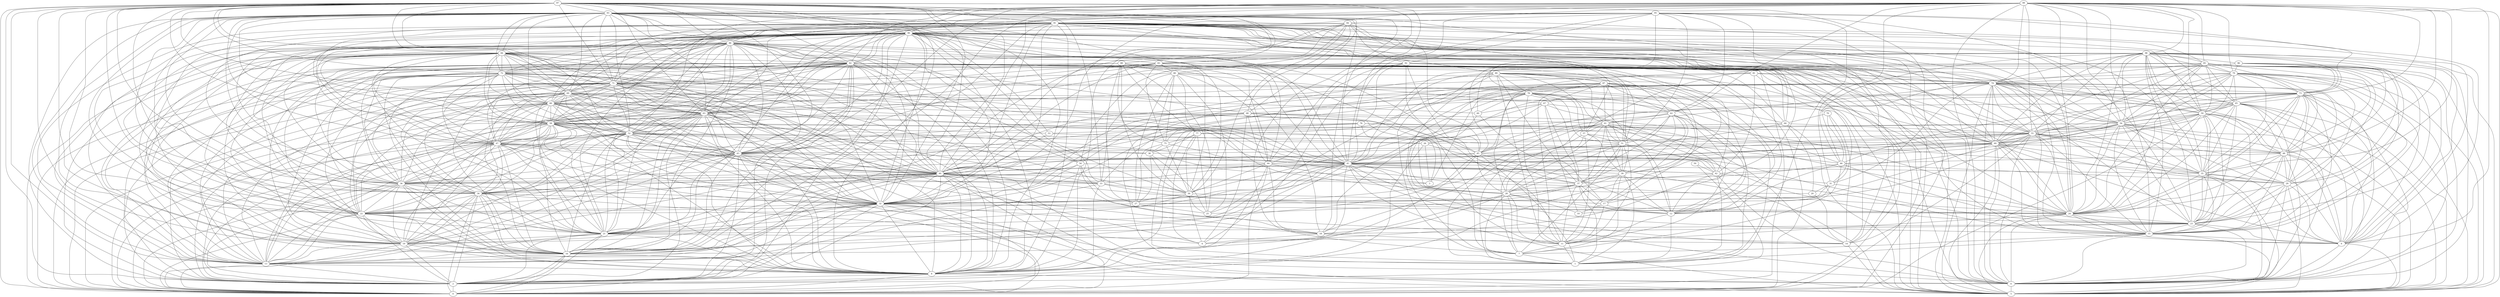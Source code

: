 digraph "sensornet-topology" {
label = "";
rankdir="BT";"0"->"2" [arrowhead = "both"] 
"0"->"8" [arrowhead = "both"] 
"0"->"13" [arrowhead = "both"] 
"0"->"16" [arrowhead = "both"] 
"0"->"19" [arrowhead = "both"] 
"0"->"21" [arrowhead = "both"] 
"0"->"22" [arrowhead = "both"] 
"0"->"32" [arrowhead = "both"] 
"0"->"34" [arrowhead = "both"] 
"0"->"36" [arrowhead = "both"] 
"0"->"40" [arrowhead = "both"] 
"0"->"43" [arrowhead = "both"] 
"0"->"44" [arrowhead = "both"] 
"0"->"47" [arrowhead = "both"] 
"0"->"52" [arrowhead = "both"] 
"0"->"58" [arrowhead = "both"] 
"0"->"59" [arrowhead = "both"] 
"0"->"63" [arrowhead = "both"] 
"0"->"66" [arrowhead = "both"] 
"0"->"69" [arrowhead = "both"] 
"0"->"71" [arrowhead = "both"] 
"0"->"72" [arrowhead = "both"] 
"0"->"82" [arrowhead = "both"] 
"0"->"84" [arrowhead = "both"] 
"0"->"86" [arrowhead = "both"] 
"0"->"90" [arrowhead = "both"] 
"0"->"93" [arrowhead = "both"] 
"0"->"94" [arrowhead = "both"] 
"0"->"97" [arrowhead = "both"] 
"1"->"7" [arrowhead = "both"] 
"1"->"11" [arrowhead = "both"] 
"1"->"12" [arrowhead = "both"] 
"1"->"15" [arrowhead = "both"] 
"1"->"28" [arrowhead = "both"] 
"1"->"37" [arrowhead = "both"] 
"1"->"39" [arrowhead = "both"] 
"1"->"42" [arrowhead = "both"] 
"1"->"45" [arrowhead = "both"] 
"1"->"52" [arrowhead = "both"] 
"1"->"57" [arrowhead = "both"] 
"1"->"61" [arrowhead = "both"] 
"1"->"62" [arrowhead = "both"] 
"1"->"78" [arrowhead = "both"] 
"1"->"87" [arrowhead = "both"] 
"1"->"89" [arrowhead = "both"] 
"1"->"95" [arrowhead = "both"] 
"2"->"8" [arrowhead = "both"] 
"2"->"13" [arrowhead = "both"] 
"2"->"16" [arrowhead = "both"] 
"2"->"19" [arrowhead = "both"] 
"2"->"21" [arrowhead = "both"] 
"2"->"22" [arrowhead = "both"] 
"2"->"26" [arrowhead = "both"] 
"2"->"32" [arrowhead = "both"] 
"2"->"34" [arrowhead = "both"] 
"2"->"36" [arrowhead = "both"] 
"2"->"40" [arrowhead = "both"] 
"2"->"43" [arrowhead = "both"] 
"2"->"47" [arrowhead = "both"] 
"2"->"49" [arrowhead = "both"] 
"2"->"50" [arrowhead = "both"] 
"2"->"58" [arrowhead = "both"] 
"2"->"63" [arrowhead = "both"] 
"2"->"66" [arrowhead = "both"] 
"2"->"69" [arrowhead = "both"] 
"2"->"71" [arrowhead = "both"] 
"2"->"72" [arrowhead = "both"] 
"2"->"82" [arrowhead = "both"] 
"2"->"84" [arrowhead = "both"] 
"2"->"86" [arrowhead = "both"] 
"2"->"90" [arrowhead = "both"] 
"2"->"93" [arrowhead = "both"] 
"2"->"97" [arrowhead = "both"] 
"3"->"26" [arrowhead = "both"] 
"3"->"40" [arrowhead = "both"] 
"3"->"52" [arrowhead = "both"] 
"3"->"74" [arrowhead = "both"] 
"3"->"76" [arrowhead = "both"] 
"4"->"18" [arrowhead = "both"] 
"4"->"30" [arrowhead = "both"] 
"4"->"34" [arrowhead = "both"] 
"4"->"42" [arrowhead = "both"] 
"4"->"68" [arrowhead = "both"] 
"4"->"69" [arrowhead = "both"] 
"4"->"77" [arrowhead = "both"] 
"4"->"92" [arrowhead = "both"] 
"5"->"6" [arrowhead = "both"] 
"5"->"9" [arrowhead = "both"] 
"5"->"14" [arrowhead = "both"] 
"5"->"15" [arrowhead = "both"] 
"5"->"24" [arrowhead = "both"] 
"5"->"26" [arrowhead = "both"] 
"5"->"29" [arrowhead = "both"] 
"5"->"32" [arrowhead = "both"] 
"5"->"35" [arrowhead = "both"] 
"5"->"40" [arrowhead = "both"] 
"5"->"41" [arrowhead = "both"] 
"5"->"48" [arrowhead = "both"] 
"5"->"49" [arrowhead = "both"] 
"5"->"56" [arrowhead = "both"] 
"5"->"59" [arrowhead = "both"] 
"5"->"64" [arrowhead = "both"] 
"5"->"65" [arrowhead = "both"] 
"5"->"73" [arrowhead = "both"] 
"5"->"74" [arrowhead = "both"] 
"5"->"79" [arrowhead = "both"] 
"5"->"82" [arrowhead = "both"] 
"5"->"85" [arrowhead = "both"] 
"5"->"90" [arrowhead = "both"] 
"5"->"91" [arrowhead = "both"] 
"5"->"97" [arrowhead = "both"] 
"5"->"98" [arrowhead = "both"] 
"5"->"99" [arrowhead = "both"] 
"6"->"8" [arrowhead = "both"] 
"6"->"9" [arrowhead = "both"] 
"6"->"15" [arrowhead = "both"] 
"6"->"23" [arrowhead = "both"] 
"6"->"24" [arrowhead = "both"] 
"6"->"29" [arrowhead = "both"] 
"6"->"32" [arrowhead = "both"] 
"6"->"35" [arrowhead = "both"] 
"6"->"40" [arrowhead = "both"] 
"6"->"41" [arrowhead = "both"] 
"6"->"42" [arrowhead = "both"] 
"6"->"48" [arrowhead = "both"] 
"6"->"49" [arrowhead = "both"] 
"6"->"55" [arrowhead = "both"] 
"6"->"59" [arrowhead = "both"] 
"6"->"65" [arrowhead = "both"] 
"6"->"73" [arrowhead = "both"] 
"6"->"74" [arrowhead = "both"] 
"6"->"79" [arrowhead = "both"] 
"6"->"82" [arrowhead = "both"] 
"6"->"85" [arrowhead = "both"] 
"6"->"90" [arrowhead = "both"] 
"6"->"91" [arrowhead = "both"] 
"6"->"98" [arrowhead = "both"] 
"6"->"99" [arrowhead = "both"] 
"7"->"11" [arrowhead = "both"] 
"7"->"15" [arrowhead = "both"] 
"7"->"28" [arrowhead = "both"] 
"7"->"39" [arrowhead = "both"] 
"7"->"46" [arrowhead = "both"] 
"7"->"51" [arrowhead = "both"] 
"7"->"61" [arrowhead = "both"] 
"7"->"78" [arrowhead = "both"] 
"7"->"89" [arrowhead = "both"] 
"7"->"92" [arrowhead = "both"] 
"7"->"97" [arrowhead = "both"] 
"8"->"13" [arrowhead = "both"] 
"8"->"16" [arrowhead = "both"] 
"8"->"19" [arrowhead = "both"] 
"8"->"21" [arrowhead = "both"] 
"8"->"22" [arrowhead = "both"] 
"8"->"32" [arrowhead = "both"] 
"8"->"33" [arrowhead = "both"] 
"8"->"34" [arrowhead = "both"] 
"8"->"36" [arrowhead = "both"] 
"8"->"40" [arrowhead = "both"] 
"8"->"41" [arrowhead = "both"] 
"8"->"43" [arrowhead = "both"] 
"8"->"44" [arrowhead = "both"] 
"8"->"45" [arrowhead = "both"] 
"8"->"47" [arrowhead = "both"] 
"8"->"52" [arrowhead = "both"] 
"8"->"54" [arrowhead = "both"] 
"8"->"63" [arrowhead = "both"] 
"8"->"66" [arrowhead = "both"] 
"8"->"69" [arrowhead = "both"] 
"8"->"71" [arrowhead = "both"] 
"8"->"72" [arrowhead = "both"] 
"8"->"76" [arrowhead = "both"] 
"8"->"82" [arrowhead = "both"] 
"8"->"84" [arrowhead = "both"] 
"8"->"86" [arrowhead = "both"] 
"8"->"90" [arrowhead = "both"] 
"8"->"91" [arrowhead = "both"] 
"8"->"93" [arrowhead = "both"] 
"8"->"94" [arrowhead = "both"] 
"8"->"97" [arrowhead = "both"] 
"9"->"15" [arrowhead = "both"] 
"9"->"23" [arrowhead = "both"] 
"9"->"24" [arrowhead = "both"] 
"9"->"29" [arrowhead = "both"] 
"9"->"35" [arrowhead = "both"] 
"9"->"41" [arrowhead = "both"] 
"9"->"48" [arrowhead = "both"] 
"9"->"49" [arrowhead = "both"] 
"9"->"55" [arrowhead = "both"] 
"9"->"56" [arrowhead = "both"] 
"9"->"65" [arrowhead = "both"] 
"9"->"73" [arrowhead = "both"] 
"9"->"74" [arrowhead = "both"] 
"9"->"79" [arrowhead = "both"] 
"9"->"85" [arrowhead = "both"] 
"9"->"91" [arrowhead = "both"] 
"9"->"95" [arrowhead = "both"] 
"9"->"98" [arrowhead = "both"] 
"9"->"99" [arrowhead = "both"] 
"10"->"17" [arrowhead = "both"] 
"10"->"28" [arrowhead = "both"] 
"10"->"31" [arrowhead = "both"] 
"10"->"67" [arrowhead = "both"] 
"11"->"12" [arrowhead = "both"] 
"11"->"17" [arrowhead = "both"] 
"11"->"18" [arrowhead = "both"] 
"11"->"24" [arrowhead = "both"] 
"11"->"28" [arrowhead = "both"] 
"11"->"37" [arrowhead = "both"] 
"11"->"39" [arrowhead = "both"] 
"11"->"51" [arrowhead = "both"] 
"11"->"57" [arrowhead = "both"] 
"11"->"62" [arrowhead = "both"] 
"11"->"68" [arrowhead = "both"] 
"11"->"69" [arrowhead = "both"] 
"11"->"78" [arrowhead = "both"] 
"11"->"87" [arrowhead = "both"] 
"11"->"89" [arrowhead = "both"] 
"12"->"17" [arrowhead = "both"] 
"12"->"28" [arrowhead = "both"] 
"12"->"31" [arrowhead = "both"] 
"12"->"37" [arrowhead = "both"] 
"12"->"39" [arrowhead = "both"] 
"12"->"45" [arrowhead = "both"] 
"12"->"46" [arrowhead = "both"] 
"12"->"51" [arrowhead = "both"] 
"12"->"61" [arrowhead = "both"] 
"12"->"67" [arrowhead = "both"] 
"12"->"78" [arrowhead = "both"] 
"12"->"80" [arrowhead = "both"] 
"12"->"87" [arrowhead = "both"] 
"12"->"89" [arrowhead = "both"] 
"13"->"16" [arrowhead = "both"] 
"13"->"19" [arrowhead = "both"] 
"13"->"21" [arrowhead = "both"] 
"13"->"22" [arrowhead = "both"] 
"13"->"32" [arrowhead = "both"] 
"13"->"33" [arrowhead = "both"] 
"13"->"34" [arrowhead = "both"] 
"13"->"36" [arrowhead = "both"] 
"13"->"40" [arrowhead = "both"] 
"13"->"41" [arrowhead = "both"] 
"13"->"43" [arrowhead = "both"] 
"13"->"47" [arrowhead = "both"] 
"13"->"52" [arrowhead = "both"] 
"13"->"58" [arrowhead = "both"] 
"13"->"66" [arrowhead = "both"] 
"13"->"68" [arrowhead = "both"] 
"13"->"69" [arrowhead = "both"] 
"13"->"71" [arrowhead = "both"] 
"13"->"72" [arrowhead = "both"] 
"13"->"82" [arrowhead = "both"] 
"13"->"83" [arrowhead = "both"] 
"13"->"84" [arrowhead = "both"] 
"13"->"86" [arrowhead = "both"] 
"13"->"88" [arrowhead = "both"] 
"13"->"90" [arrowhead = "both"] 
"13"->"91" [arrowhead = "both"] 
"13"->"93" [arrowhead = "both"] 
"13"->"97" [arrowhead = "both"] 
"14"->"20" [arrowhead = "both"] 
"14"->"21" [arrowhead = "both"] 
"14"->"40" [arrowhead = "both"] 
"14"->"41" [arrowhead = "both"] 
"14"->"55" [arrowhead = "both"] 
"14"->"61" [arrowhead = "both"] 
"14"->"70" [arrowhead = "both"] 
"14"->"71" [arrowhead = "both"] 
"14"->"83" [arrowhead = "both"] 
"14"->"91" [arrowhead = "both"] 
"15"->"23" [arrowhead = "both"] 
"15"->"24" [arrowhead = "both"] 
"15"->"29" [arrowhead = "both"] 
"15"->"35" [arrowhead = "both"] 
"15"->"41" [arrowhead = "both"] 
"15"->"48" [arrowhead = "both"] 
"15"->"49" [arrowhead = "both"] 
"15"->"55" [arrowhead = "both"] 
"15"->"56" [arrowhead = "both"] 
"15"->"59" [arrowhead = "both"] 
"15"->"73" [arrowhead = "both"] 
"15"->"74" [arrowhead = "both"] 
"15"->"79" [arrowhead = "both"] 
"15"->"85" [arrowhead = "both"] 
"15"->"87" [arrowhead = "both"] 
"15"->"91" [arrowhead = "both"] 
"15"->"98" [arrowhead = "both"] 
"15"->"99" [arrowhead = "both"] 
"16"->"19" [arrowhead = "both"] 
"16"->"21" [arrowhead = "both"] 
"16"->"22" [arrowhead = "both"] 
"16"->"28" [arrowhead = "both"] 
"16"->"32" [arrowhead = "both"] 
"16"->"34" [arrowhead = "both"] 
"16"->"36" [arrowhead = "both"] 
"16"->"40" [arrowhead = "both"] 
"16"->"41" [arrowhead = "both"] 
"16"->"43" [arrowhead = "both"] 
"16"->"45" [arrowhead = "both"] 
"16"->"47" [arrowhead = "both"] 
"16"->"52" [arrowhead = "both"] 
"16"->"58" [arrowhead = "both"] 
"16"->"63" [arrowhead = "both"] 
"16"->"69" [arrowhead = "both"] 
"16"->"71" [arrowhead = "both"] 
"16"->"72" [arrowhead = "both"] 
"16"->"82" [arrowhead = "both"] 
"16"->"84" [arrowhead = "both"] 
"16"->"86" [arrowhead = "both"] 
"16"->"90" [arrowhead = "both"] 
"16"->"91" [arrowhead = "both"] 
"16"->"93" [arrowhead = "both"] 
"16"->"95" [arrowhead = "both"] 
"16"->"97" [arrowhead = "both"] 
"16"->"98" [arrowhead = "both"] 
"16"->"99" [arrowhead = "both"] 
"17"->"30" [arrowhead = "both"] 
"17"->"37" [arrowhead = "both"] 
"17"->"60" [arrowhead = "both"] 
"17"->"62" [arrowhead = "both"] 
"17"->"87" [arrowhead = "both"] 
"17"->"95" [arrowhead = "both"] 
"18"->"23" [arrowhead = "both"] 
"18"->"28" [arrowhead = "both"] 
"18"->"32" [arrowhead = "both"] 
"18"->"43" [arrowhead = "both"] 
"18"->"44" [arrowhead = "both"] 
"18"->"54" [arrowhead = "both"] 
"18"->"61" [arrowhead = "both"] 
"18"->"73" [arrowhead = "both"] 
"18"->"82" [arrowhead = "both"] 
"18"->"93" [arrowhead = "both"] 
"19"->"21" [arrowhead = "both"] 
"19"->"22" [arrowhead = "both"] 
"19"->"32" [arrowhead = "both"] 
"19"->"34" [arrowhead = "both"] 
"19"->"36" [arrowhead = "both"] 
"19"->"40" [arrowhead = "both"] 
"19"->"43" [arrowhead = "both"] 
"19"->"47" [arrowhead = "both"] 
"19"->"52" [arrowhead = "both"] 
"19"->"58" [arrowhead = "both"] 
"19"->"63" [arrowhead = "both"] 
"19"->"66" [arrowhead = "both"] 
"19"->"71" [arrowhead = "both"] 
"19"->"72" [arrowhead = "both"] 
"19"->"76" [arrowhead = "both"] 
"19"->"82" [arrowhead = "both"] 
"19"->"84" [arrowhead = "both"] 
"19"->"86" [arrowhead = "both"] 
"19"->"88" [arrowhead = "both"] 
"19"->"90" [arrowhead = "both"] 
"19"->"93" [arrowhead = "both"] 
"19"->"97" [arrowhead = "both"] 
"20"->"31" [arrowhead = "both"] 
"20"->"44" [arrowhead = "both"] 
"20"->"64" [arrowhead = "both"] 
"21"->"22" [arrowhead = "both"] 
"21"->"23" [arrowhead = "both"] 
"21"->"30" [arrowhead = "both"] 
"21"->"32" [arrowhead = "both"] 
"21"->"34" [arrowhead = "both"] 
"21"->"36" [arrowhead = "both"] 
"21"->"40" [arrowhead = "both"] 
"21"->"41" [arrowhead = "both"] 
"21"->"43" [arrowhead = "both"] 
"21"->"47" [arrowhead = "both"] 
"21"->"52" [arrowhead = "both"] 
"21"->"58" [arrowhead = "both"] 
"21"->"63" [arrowhead = "both"] 
"21"->"64" [arrowhead = "both"] 
"21"->"66" [arrowhead = "both"] 
"21"->"69" [arrowhead = "both"] 
"21"->"72" [arrowhead = "both"] 
"21"->"82" [arrowhead = "both"] 
"21"->"84" [arrowhead = "both"] 
"21"->"86" [arrowhead = "both"] 
"21"->"90" [arrowhead = "both"] 
"21"->"91" [arrowhead = "both"] 
"21"->"93" [arrowhead = "both"] 
"21"->"97" [arrowhead = "both"] 
"22"->"27" [arrowhead = "both"] 
"22"->"32" [arrowhead = "both"] 
"22"->"34" [arrowhead = "both"] 
"22"->"36" [arrowhead = "both"] 
"22"->"40" [arrowhead = "both"] 
"22"->"41" [arrowhead = "both"] 
"22"->"43" [arrowhead = "both"] 
"22"->"47" [arrowhead = "both"] 
"22"->"52" [arrowhead = "both"] 
"22"->"58" [arrowhead = "both"] 
"22"->"63" [arrowhead = "both"] 
"22"->"66" [arrowhead = "both"] 
"22"->"69" [arrowhead = "both"] 
"22"->"71" [arrowhead = "both"] 
"22"->"82" [arrowhead = "both"] 
"22"->"83" [arrowhead = "both"] 
"22"->"84" [arrowhead = "both"] 
"22"->"86" [arrowhead = "both"] 
"22"->"90" [arrowhead = "both"] 
"22"->"91" [arrowhead = "both"] 
"22"->"93" [arrowhead = "both"] 
"22"->"97" [arrowhead = "both"] 
"23"->"24" [arrowhead = "both"] 
"23"->"29" [arrowhead = "both"] 
"23"->"35" [arrowhead = "both"] 
"23"->"45" [arrowhead = "both"] 
"23"->"46" [arrowhead = "both"] 
"23"->"48" [arrowhead = "both"] 
"23"->"56" [arrowhead = "both"] 
"23"->"58" [arrowhead = "both"] 
"23"->"59" [arrowhead = "both"] 
"23"->"65" [arrowhead = "both"] 
"23"->"68" [arrowhead = "both"] 
"23"->"73" [arrowhead = "both"] 
"23"->"74" [arrowhead = "both"] 
"23"->"79" [arrowhead = "both"] 
"23"->"85" [arrowhead = "both"] 
"23"->"95" [arrowhead = "both"] 
"23"->"96" [arrowhead = "both"] 
"23"->"98" [arrowhead = "both"] 
"24"->"29" [arrowhead = "both"] 
"24"->"31" [arrowhead = "both"] 
"24"->"32" [arrowhead = "both"] 
"24"->"33" [arrowhead = "both"] 
"24"->"35" [arrowhead = "both"] 
"24"->"40" [arrowhead = "both"] 
"24"->"41" [arrowhead = "both"] 
"24"->"48" [arrowhead = "both"] 
"24"->"49" [arrowhead = "both"] 
"24"->"55" [arrowhead = "both"] 
"24"->"56" [arrowhead = "both"] 
"24"->"59" [arrowhead = "both"] 
"24"->"61" [arrowhead = "both"] 
"24"->"65" [arrowhead = "both"] 
"24"->"73" [arrowhead = "both"] 
"24"->"79" [arrowhead = "both"] 
"24"->"82" [arrowhead = "both"] 
"24"->"83" [arrowhead = "both"] 
"24"->"85" [arrowhead = "both"] 
"24"->"90" [arrowhead = "both"] 
"24"->"91" [arrowhead = "both"] 
"24"->"98" [arrowhead = "both"] 
"24"->"99" [arrowhead = "both"] 
"25"->"27" [arrowhead = "both"] 
"25"->"30" [arrowhead = "both"] 
"25"->"37" [arrowhead = "both"] 
"25"->"38" [arrowhead = "both"] 
"25"->"77" [arrowhead = "both"] 
"25"->"80" [arrowhead = "both"] 
"25"->"87" [arrowhead = "both"] 
"25"->"88" [arrowhead = "both"] 
"26"->"52" [arrowhead = "both"] 
"26"->"53" [arrowhead = "both"] 
"26"->"55" [arrowhead = "both"] 
"26"->"67" [arrowhead = "both"] 
"27"->"30" [arrowhead = "both"] 
"27"->"37" [arrowhead = "both"] 
"27"->"38" [arrowhead = "both"] 
"27"->"51" [arrowhead = "both"] 
"27"->"54" [arrowhead = "both"] 
"27"->"75" [arrowhead = "both"] 
"27"->"80" [arrowhead = "both"] 
"27"->"88" [arrowhead = "both"] 
"28"->"37" [arrowhead = "both"] 
"28"->"39" [arrowhead = "both"] 
"28"->"45" [arrowhead = "both"] 
"28"->"51" [arrowhead = "both"] 
"28"->"57" [arrowhead = "both"] 
"28"->"60" [arrowhead = "both"] 
"28"->"61" [arrowhead = "both"] 
"28"->"62" [arrowhead = "both"] 
"28"->"66" [arrowhead = "both"] 
"28"->"81" [arrowhead = "both"] 
"28"->"87" [arrowhead = "both"] 
"28"->"89" [arrowhead = "both"] 
"29"->"35" [arrowhead = "both"] 
"29"->"46" [arrowhead = "both"] 
"29"->"48" [arrowhead = "both"] 
"29"->"49" [arrowhead = "both"] 
"29"->"55" [arrowhead = "both"] 
"29"->"56" [arrowhead = "both"] 
"29"->"59" [arrowhead = "both"] 
"29"->"65" [arrowhead = "both"] 
"29"->"73" [arrowhead = "both"] 
"29"->"74" [arrowhead = "both"] 
"29"->"85" [arrowhead = "both"] 
"29"->"96" [arrowhead = "both"] 
"29"->"98" [arrowhead = "both"] 
"30"->"33" [arrowhead = "both"] 
"30"->"38" [arrowhead = "both"] 
"30"->"44" [arrowhead = "both"] 
"30"->"67" [arrowhead = "both"] 
"30"->"71" [arrowhead = "both"] 
"30"->"75" [arrowhead = "both"] 
"30"->"77" [arrowhead = "both"] 
"30"->"82" [arrowhead = "both"] 
"30"->"83" [arrowhead = "both"] 
"30"->"88" [arrowhead = "both"] 
"30"->"93" [arrowhead = "both"] 
"30"->"94" [arrowhead = "both"] 
"31"->"42" [arrowhead = "both"] 
"31"->"70" [arrowhead = "both"] 
"31"->"74" [arrowhead = "both"] 
"31"->"92" [arrowhead = "both"] 
"31"->"99" [arrowhead = "both"] 
"32"->"34" [arrowhead = "both"] 
"32"->"36" [arrowhead = "both"] 
"32"->"40" [arrowhead = "both"] 
"32"->"41" [arrowhead = "both"] 
"32"->"43" [arrowhead = "both"] 
"32"->"47" [arrowhead = "both"] 
"32"->"49" [arrowhead = "both"] 
"32"->"52" [arrowhead = "both"] 
"32"->"54" [arrowhead = "both"] 
"32"->"55" [arrowhead = "both"] 
"32"->"56" [arrowhead = "both"] 
"32"->"58" [arrowhead = "both"] 
"32"->"63" [arrowhead = "both"] 
"32"->"66" [arrowhead = "both"] 
"32"->"68" [arrowhead = "both"] 
"32"->"69" [arrowhead = "both"] 
"32"->"71" [arrowhead = "both"] 
"32"->"72" [arrowhead = "both"] 
"32"->"74" [arrowhead = "both"] 
"32"->"84" [arrowhead = "both"] 
"32"->"86" [arrowhead = "both"] 
"32"->"90" [arrowhead = "both"] 
"32"->"91" [arrowhead = "both"] 
"32"->"93" [arrowhead = "both"] 
"32"->"97" [arrowhead = "both"] 
"32"->"99" [arrowhead = "both"] 
"33"->"40" [arrowhead = "both"] 
"33"->"44" [arrowhead = "both"] 
"33"->"47" [arrowhead = "both"] 
"33"->"58" [arrowhead = "both"] 
"33"->"63" [arrowhead = "both"] 
"33"->"74" [arrowhead = "both"] 
"33"->"80" [arrowhead = "both"] 
"33"->"90" [arrowhead = "both"] 
"33"->"97" [arrowhead = "both"] 
"34"->"36" [arrowhead = "both"] 
"34"->"40" [arrowhead = "both"] 
"34"->"43" [arrowhead = "both"] 
"34"->"47" [arrowhead = "both"] 
"34"->"52" [arrowhead = "both"] 
"34"->"54" [arrowhead = "both"] 
"34"->"58" [arrowhead = "both"] 
"34"->"63" [arrowhead = "both"] 
"34"->"66" [arrowhead = "both"] 
"34"->"69" [arrowhead = "both"] 
"34"->"71" [arrowhead = "both"] 
"34"->"72" [arrowhead = "both"] 
"34"->"82" [arrowhead = "both"] 
"34"->"86" [arrowhead = "both"] 
"34"->"90" [arrowhead = "both"] 
"34"->"93" [arrowhead = "both"] 
"34"->"97" [arrowhead = "both"] 
"35"->"41" [arrowhead = "both"] 
"35"->"48" [arrowhead = "both"] 
"35"->"49" [arrowhead = "both"] 
"35"->"55" [arrowhead = "both"] 
"35"->"56" [arrowhead = "both"] 
"35"->"59" [arrowhead = "both"] 
"35"->"65" [arrowhead = "both"] 
"35"->"73" [arrowhead = "both"] 
"35"->"74" [arrowhead = "both"] 
"35"->"76" [arrowhead = "both"] 
"35"->"79" [arrowhead = "both"] 
"35"->"91" [arrowhead = "both"] 
"35"->"98" [arrowhead = "both"] 
"35"->"99" [arrowhead = "both"] 
"36"->"40" [arrowhead = "both"] 
"36"->"41" [arrowhead = "both"] 
"36"->"43" [arrowhead = "both"] 
"36"->"45" [arrowhead = "both"] 
"36"->"46" [arrowhead = "both"] 
"36"->"47" [arrowhead = "both"] 
"36"->"52" [arrowhead = "both"] 
"36"->"58" [arrowhead = "both"] 
"36"->"63" [arrowhead = "both"] 
"36"->"66" [arrowhead = "both"] 
"36"->"69" [arrowhead = "both"] 
"36"->"71" [arrowhead = "both"] 
"36"->"72" [arrowhead = "both"] 
"36"->"82" [arrowhead = "both"] 
"36"->"84" [arrowhead = "both"] 
"36"->"90" [arrowhead = "both"] 
"36"->"91" [arrowhead = "both"] 
"36"->"93" [arrowhead = "both"] 
"36"->"96" [arrowhead = "both"] 
"36"->"97" [arrowhead = "both"] 
"37"->"39" [arrowhead = "both"] 
"37"->"42" [arrowhead = "both"] 
"37"->"51" [arrowhead = "both"] 
"37"->"61" [arrowhead = "both"] 
"37"->"62" [arrowhead = "both"] 
"37"->"67" [arrowhead = "both"] 
"37"->"75" [arrowhead = "both"] 
"37"->"77" [arrowhead = "both"] 
"37"->"78" [arrowhead = "both"] 
"37"->"88" [arrowhead = "both"] 
"37"->"89" [arrowhead = "both"] 
"38"->"47" [arrowhead = "both"] 
"38"->"52" [arrowhead = "both"] 
"38"->"55" [arrowhead = "both"] 
"38"->"75" [arrowhead = "both"] 
"38"->"77" [arrowhead = "both"] 
"38"->"80" [arrowhead = "both"] 
"39"->"41" [arrowhead = "both"] 
"39"->"51" [arrowhead = "both"] 
"39"->"57" [arrowhead = "both"] 
"39"->"61" [arrowhead = "both"] 
"39"->"62" [arrowhead = "both"] 
"39"->"78" [arrowhead = "both"] 
"39"->"86" [arrowhead = "both"] 
"39"->"87" [arrowhead = "both"] 
"40"->"41" [arrowhead = "both"] 
"40"->"43" [arrowhead = "both"] 
"40"->"44" [arrowhead = "both"] 
"40"->"47" [arrowhead = "both"] 
"40"->"49" [arrowhead = "both"] 
"40"->"52" [arrowhead = "both"] 
"40"->"53" [arrowhead = "both"] 
"40"->"55" [arrowhead = "both"] 
"40"->"56" [arrowhead = "both"] 
"40"->"58" [arrowhead = "both"] 
"40"->"63" [arrowhead = "both"] 
"40"->"64" [arrowhead = "both"] 
"40"->"66" [arrowhead = "both"] 
"40"->"69" [arrowhead = "both"] 
"40"->"71" [arrowhead = "both"] 
"40"->"72" [arrowhead = "both"] 
"40"->"74" [arrowhead = "both"] 
"40"->"82" [arrowhead = "both"] 
"40"->"83" [arrowhead = "both"] 
"40"->"84" [arrowhead = "both"] 
"40"->"86" [arrowhead = "both"] 
"40"->"91" [arrowhead = "both"] 
"40"->"93" [arrowhead = "both"] 
"40"->"94" [arrowhead = "both"] 
"40"->"97" [arrowhead = "both"] 
"40"->"99" [arrowhead = "both"] 
"41"->"43" [arrowhead = "both"] 
"41"->"47" [arrowhead = "both"] 
"41"->"49" [arrowhead = "both"] 
"41"->"55" [arrowhead = "both"] 
"41"->"56" [arrowhead = "both"] 
"41"->"58" [arrowhead = "both"] 
"41"->"59" [arrowhead = "both"] 
"41"->"63" [arrowhead = "both"] 
"41"->"64" [arrowhead = "both"] 
"41"->"65" [arrowhead = "both"] 
"41"->"66" [arrowhead = "both"] 
"41"->"71" [arrowhead = "both"] 
"41"->"72" [arrowhead = "both"] 
"41"->"74" [arrowhead = "both"] 
"41"->"82" [arrowhead = "both"] 
"41"->"85" [arrowhead = "both"] 
"41"->"86" [arrowhead = "both"] 
"41"->"89" [arrowhead = "both"] 
"41"->"90" [arrowhead = "both"] 
"41"->"93" [arrowhead = "both"] 
"41"->"97" [arrowhead = "both"] 
"41"->"99" [arrowhead = "both"] 
"42"->"44" [arrowhead = "both"] 
"42"->"45" [arrowhead = "both"] 
"42"->"50" [arrowhead = "both"] 
"42"->"51" [arrowhead = "both"] 
"42"->"54" [arrowhead = "both"] 
"42"->"56" [arrowhead = "both"] 
"42"->"61" [arrowhead = "both"] 
"42"->"81" [arrowhead = "both"] 
"42"->"94" [arrowhead = "both"] 
"43"->"47" [arrowhead = "both"] 
"43"->"49" [arrowhead = "both"] 
"43"->"52" [arrowhead = "both"] 
"43"->"58" [arrowhead = "both"] 
"43"->"63" [arrowhead = "both"] 
"43"->"66" [arrowhead = "both"] 
"43"->"68" [arrowhead = "both"] 
"43"->"69" [arrowhead = "both"] 
"43"->"71" [arrowhead = "both"] 
"43"->"72" [arrowhead = "both"] 
"43"->"78" [arrowhead = "both"] 
"43"->"82" [arrowhead = "both"] 
"43"->"84" [arrowhead = "both"] 
"43"->"86" [arrowhead = "both"] 
"43"->"90" [arrowhead = "both"] 
"43"->"91" [arrowhead = "both"] 
"43"->"97" [arrowhead = "both"] 
"43"->"99" [arrowhead = "both"] 
"44"->"45" [arrowhead = "both"] 
"44"->"58" [arrowhead = "both"] 
"44"->"68" [arrowhead = "both"] 
"44"->"80" [arrowhead = "both"] 
"44"->"83" [arrowhead = "both"] 
"44"->"90" [arrowhead = "both"] 
"44"->"92" [arrowhead = "both"] 
"44"->"95" [arrowhead = "both"] 
"45"->"51" [arrowhead = "both"] 
"45"->"62" [arrowhead = "both"] 
"45"->"66" [arrowhead = "both"] 
"45"->"73" [arrowhead = "both"] 
"45"->"78" [arrowhead = "both"] 
"45"->"86" [arrowhead = "both"] 
"45"->"92" [arrowhead = "both"] 
"45"->"94" [arrowhead = "both"] 
"45"->"98" [arrowhead = "both"] 
"46"->"48" [arrowhead = "both"] 
"46"->"57" [arrowhead = "both"] 
"46"->"69" [arrowhead = "both"] 
"46"->"70" [arrowhead = "both"] 
"46"->"73" [arrowhead = "both"] 
"46"->"79" [arrowhead = "both"] 
"46"->"98" [arrowhead = "both"] 
"47"->"52" [arrowhead = "both"] 
"47"->"58" [arrowhead = "both"] 
"47"->"63" [arrowhead = "both"] 
"47"->"66" [arrowhead = "both"] 
"47"->"69" [arrowhead = "both"] 
"47"->"71" [arrowhead = "both"] 
"47"->"72" [arrowhead = "both"] 
"47"->"82" [arrowhead = "both"] 
"47"->"83" [arrowhead = "both"] 
"47"->"84" [arrowhead = "both"] 
"47"->"86" [arrowhead = "both"] 
"47"->"88" [arrowhead = "both"] 
"47"->"90" [arrowhead = "both"] 
"47"->"91" [arrowhead = "both"] 
"47"->"93" [arrowhead = "both"] 
"48"->"49" [arrowhead = "both"] 
"48"->"55" [arrowhead = "both"] 
"48"->"56" [arrowhead = "both"] 
"48"->"59" [arrowhead = "both"] 
"48"->"65" [arrowhead = "both"] 
"48"->"73" [arrowhead = "both"] 
"48"->"74" [arrowhead = "both"] 
"48"->"79" [arrowhead = "both"] 
"48"->"85" [arrowhead = "both"] 
"48"->"96" [arrowhead = "both"] 
"48"->"99" [arrowhead = "both"] 
"49"->"52" [arrowhead = "both"] 
"49"->"55" [arrowhead = "both"] 
"49"->"56" [arrowhead = "both"] 
"49"->"59" [arrowhead = "both"] 
"49"->"65" [arrowhead = "both"] 
"49"->"74" [arrowhead = "both"] 
"49"->"79" [arrowhead = "both"] 
"49"->"82" [arrowhead = "both"] 
"49"->"85" [arrowhead = "both"] 
"49"->"89" [arrowhead = "both"] 
"49"->"90" [arrowhead = "both"] 
"49"->"91" [arrowhead = "both"] 
"49"->"93" [arrowhead = "both"] 
"49"->"98" [arrowhead = "both"] 
"51"->"57" [arrowhead = "both"] 
"51"->"61" [arrowhead = "both"] 
"51"->"62" [arrowhead = "both"] 
"51"->"78" [arrowhead = "both"] 
"51"->"87" [arrowhead = "both"] 
"51"->"89" [arrowhead = "both"] 
"51"->"91" [arrowhead = "both"] 
"51"->"92" [arrowhead = "both"] 
"51"->"95" [arrowhead = "both"] 
"52"->"58" [arrowhead = "both"] 
"52"->"63" [arrowhead = "both"] 
"52"->"66" [arrowhead = "both"] 
"52"->"69" [arrowhead = "both"] 
"52"->"71" [arrowhead = "both"] 
"52"->"72" [arrowhead = "both"] 
"52"->"82" [arrowhead = "both"] 
"52"->"84" [arrowhead = "both"] 
"52"->"86" [arrowhead = "both"] 
"52"->"90" [arrowhead = "both"] 
"52"->"92" [arrowhead = "both"] 
"52"->"93" [arrowhead = "both"] 
"52"->"97" [arrowhead = "both"] 
"52"->"99" [arrowhead = "both"] 
"53"->"58" [arrowhead = "both"] 
"53"->"76" [arrowhead = "both"] 
"53"->"90" [arrowhead = "both"] 
"54"->"68" [arrowhead = "both"] 
"54"->"84" [arrowhead = "both"] 
"54"->"86" [arrowhead = "both"] 
"54"->"92" [arrowhead = "both"] 
"55"->"56" [arrowhead = "both"] 
"55"->"59" [arrowhead = "both"] 
"55"->"64" [arrowhead = "both"] 
"55"->"65" [arrowhead = "both"] 
"55"->"74" [arrowhead = "both"] 
"55"->"76" [arrowhead = "both"] 
"55"->"79" [arrowhead = "both"] 
"55"->"82" [arrowhead = "both"] 
"55"->"85" [arrowhead = "both"] 
"55"->"90" [arrowhead = "both"] 
"55"->"91" [arrowhead = "both"] 
"55"->"98" [arrowhead = "both"] 
"55"->"99" [arrowhead = "both"] 
"56"->"59" [arrowhead = "both"] 
"56"->"65" [arrowhead = "both"] 
"56"->"73" [arrowhead = "both"] 
"56"->"74" [arrowhead = "both"] 
"56"->"79" [arrowhead = "both"] 
"56"->"82" [arrowhead = "both"] 
"56"->"85" [arrowhead = "both"] 
"56"->"90" [arrowhead = "both"] 
"56"->"91" [arrowhead = "both"] 
"56"->"92" [arrowhead = "both"] 
"56"->"98" [arrowhead = "both"] 
"56"->"99" [arrowhead = "both"] 
"57"->"61" [arrowhead = "both"] 
"57"->"78" [arrowhead = "both"] 
"57"->"84" [arrowhead = "both"] 
"57"->"89" [arrowhead = "both"] 
"57"->"96" [arrowhead = "both"] 
"58"->"63" [arrowhead = "both"] 
"58"->"66" [arrowhead = "both"] 
"58"->"69" [arrowhead = "both"] 
"58"->"71" [arrowhead = "both"] 
"58"->"72" [arrowhead = "both"] 
"58"->"82" [arrowhead = "both"] 
"58"->"83" [arrowhead = "both"] 
"58"->"84" [arrowhead = "both"] 
"58"->"86" [arrowhead = "both"] 
"58"->"90" [arrowhead = "both"] 
"58"->"91" [arrowhead = "both"] 
"58"->"93" [arrowhead = "both"] 
"58"->"94" [arrowhead = "both"] 
"58"->"97" [arrowhead = "both"] 
"59"->"65" [arrowhead = "both"] 
"59"->"73" [arrowhead = "both"] 
"59"->"74" [arrowhead = "both"] 
"59"->"79" [arrowhead = "both"] 
"59"->"81" [arrowhead = "both"] 
"59"->"85" [arrowhead = "both"] 
"59"->"91" [arrowhead = "both"] 
"59"->"98" [arrowhead = "both"] 
"59"->"99" [arrowhead = "both"] 
"60"->"67" [arrowhead = "both"] 
"60"->"69" [arrowhead = "both"] 
"60"->"78" [arrowhead = "both"] 
"60"->"85" [arrowhead = "both"] 
"61"->"62" [arrowhead = "both"] 
"61"->"68" [arrowhead = "both"] 
"61"->"74" [arrowhead = "both"] 
"61"->"78" [arrowhead = "both"] 
"61"->"87" [arrowhead = "both"] 
"61"->"89" [arrowhead = "both"] 
"62"->"67" [arrowhead = "both"] 
"62"->"78" [arrowhead = "both"] 
"62"->"87" [arrowhead = "both"] 
"62"->"89" [arrowhead = "both"] 
"62"->"95" [arrowhead = "both"] 
"62"->"99" [arrowhead = "both"] 
"63"->"66" [arrowhead = "both"] 
"63"->"69" [arrowhead = "both"] 
"63"->"71" [arrowhead = "both"] 
"63"->"72" [arrowhead = "both"] 
"63"->"81" [arrowhead = "both"] 
"63"->"82" [arrowhead = "both"] 
"63"->"83" [arrowhead = "both"] 
"63"->"84" [arrowhead = "both"] 
"63"->"86" [arrowhead = "both"] 
"63"->"90" [arrowhead = "both"] 
"63"->"91" [arrowhead = "both"] 
"63"->"93" [arrowhead = "both"] 
"63"->"95" [arrowhead = "both"] 
"63"->"97" [arrowhead = "both"] 
"64"->"70" [arrowhead = "both"] 
"64"->"71" [arrowhead = "both"] 
"64"->"88" [arrowhead = "both"] 
"64"->"90" [arrowhead = "both"] 
"64"->"91" [arrowhead = "both"] 
"65"->"73" [arrowhead = "both"] 
"65"->"74" [arrowhead = "both"] 
"65"->"79" [arrowhead = "both"] 
"65"->"85" [arrowhead = "both"] 
"65"->"91" [arrowhead = "both"] 
"65"->"98" [arrowhead = "both"] 
"65"->"99" [arrowhead = "both"] 
"66"->"69" [arrowhead = "both"] 
"66"->"71" [arrowhead = "both"] 
"66"->"72" [arrowhead = "both"] 
"66"->"78" [arrowhead = "both"] 
"66"->"82" [arrowhead = "both"] 
"66"->"84" [arrowhead = "both"] 
"66"->"86" [arrowhead = "both"] 
"66"->"90" [arrowhead = "both"] 
"66"->"91" [arrowhead = "both"] 
"66"->"93" [arrowhead = "both"] 
"66"->"95" [arrowhead = "both"] 
"66"->"97" [arrowhead = "both"] 
"67"->"80" [arrowhead = "both"] 
"67"->"87" [arrowhead = "both"] 
"68"->"73" [arrowhead = "both"] 
"68"->"82" [arrowhead = "both"] 
"68"->"93" [arrowhead = "both"] 
"68"->"94" [arrowhead = "both"] 
"69"->"71" [arrowhead = "both"] 
"69"->"72" [arrowhead = "both"] 
"69"->"82" [arrowhead = "both"] 
"69"->"84" [arrowhead = "both"] 
"69"->"86" [arrowhead = "both"] 
"69"->"90" [arrowhead = "both"] 
"69"->"93" [arrowhead = "both"] 
"69"->"97" [arrowhead = "both"] 
"70"->"81" [arrowhead = "both"] 
"71"->"72" [arrowhead = "both"] 
"71"->"80" [arrowhead = "both"] 
"71"->"82" [arrowhead = "both"] 
"71"->"84" [arrowhead = "both"] 
"71"->"86" [arrowhead = "both"] 
"71"->"90" [arrowhead = "both"] 
"71"->"91" [arrowhead = "both"] 
"71"->"93" [arrowhead = "both"] 
"71"->"97" [arrowhead = "both"] 
"71"->"98" [arrowhead = "both"] 
"72"->"82" [arrowhead = "both"] 
"72"->"84" [arrowhead = "both"] 
"72"->"86" [arrowhead = "both"] 
"72"->"90" [arrowhead = "both"] 
"72"->"91" [arrowhead = "both"] 
"72"->"93" [arrowhead = "both"] 
"72"->"97" [arrowhead = "both"] 
"73"->"74" [arrowhead = "both"] 
"73"->"79" [arrowhead = "both"] 
"73"->"85" [arrowhead = "both"] 
"73"->"95" [arrowhead = "both"] 
"73"->"96" [arrowhead = "both"] 
"73"->"98" [arrowhead = "both"] 
"74"->"79" [arrowhead = "both"] 
"74"->"81" [arrowhead = "both"] 
"74"->"82" [arrowhead = "both"] 
"74"->"83" [arrowhead = "both"] 
"74"->"85" [arrowhead = "both"] 
"74"->"90" [arrowhead = "both"] 
"74"->"91" [arrowhead = "both"] 
"74"->"98" [arrowhead = "both"] 
"74"->"99" [arrowhead = "both"] 
"75"->"77" [arrowhead = "both"] 
"75"->"80" [arrowhead = "both"] 
"75"->"83" [arrowhead = "both"] 
"75"->"87" [arrowhead = "both"] 
"75"->"88" [arrowhead = "both"] 
"76"->"92" [arrowhead = "both"] 
"77"->"80" [arrowhead = "both"] 
"77"->"87" [arrowhead = "both"] 
"77"->"88" [arrowhead = "both"] 
"78"->"87" [arrowhead = "both"] 
"78"->"89" [arrowhead = "both"] 
"78"->"95" [arrowhead = "both"] 
"79"->"85" [arrowhead = "both"] 
"79"->"96" [arrowhead = "both"] 
"79"->"98" [arrowhead = "both"] 
"79"->"99" [arrowhead = "both"] 
"80"->"83" [arrowhead = "both"] 
"80"->"88" [arrowhead = "both"] 
"80"->"94" [arrowhead = "both"] 
"81"->"92" [arrowhead = "both"] 
"82"->"84" [arrowhead = "both"] 
"82"->"86" [arrowhead = "both"] 
"82"->"90" [arrowhead = "both"] 
"82"->"91" [arrowhead = "both"] 
"82"->"93" [arrowhead = "both"] 
"82"->"97" [arrowhead = "both"] 
"82"->"99" [arrowhead = "both"] 
"83"->"90" [arrowhead = "both"] 
"83"->"94" [arrowhead = "both"] 
"83"->"97" [arrowhead = "both"] 
"84"->"86" [arrowhead = "both"] 
"84"->"90" [arrowhead = "both"] 
"84"->"93" [arrowhead = "both"] 
"84"->"97" [arrowhead = "both"] 
"85"->"91" [arrowhead = "both"] 
"85"->"98" [arrowhead = "both"] 
"85"->"99" [arrowhead = "both"] 
"86"->"90" [arrowhead = "both"] 
"86"->"91" [arrowhead = "both"] 
"86"->"93" [arrowhead = "both"] 
"86"->"95" [arrowhead = "both"] 
"86"->"97" [arrowhead = "both"] 
"87"->"89" [arrowhead = "both"] 
"88"->"97" [arrowhead = "both"] 
"89"->"91" [arrowhead = "both"] 
"90"->"91" [arrowhead = "both"] 
"90"->"93" [arrowhead = "both"] 
"90"->"94" [arrowhead = "both"] 
"90"->"97" [arrowhead = "both"] 
"90"->"99" [arrowhead = "both"] 
"91"->"93" [arrowhead = "both"] 
"91"->"97" [arrowhead = "both"] 
"91"->"99" [arrowhead = "both"] 
"92"->"94" [arrowhead = "both"] 
"92"->"95" [arrowhead = "both"] 
"93"->"97" [arrowhead = "both"] 
"93"->"99" [arrowhead = "both"] 
"94"->"95" [arrowhead = "both"] 
"96"->"98" [arrowhead = "both"] 
"98"->"99" [arrowhead = "both"] 
}
